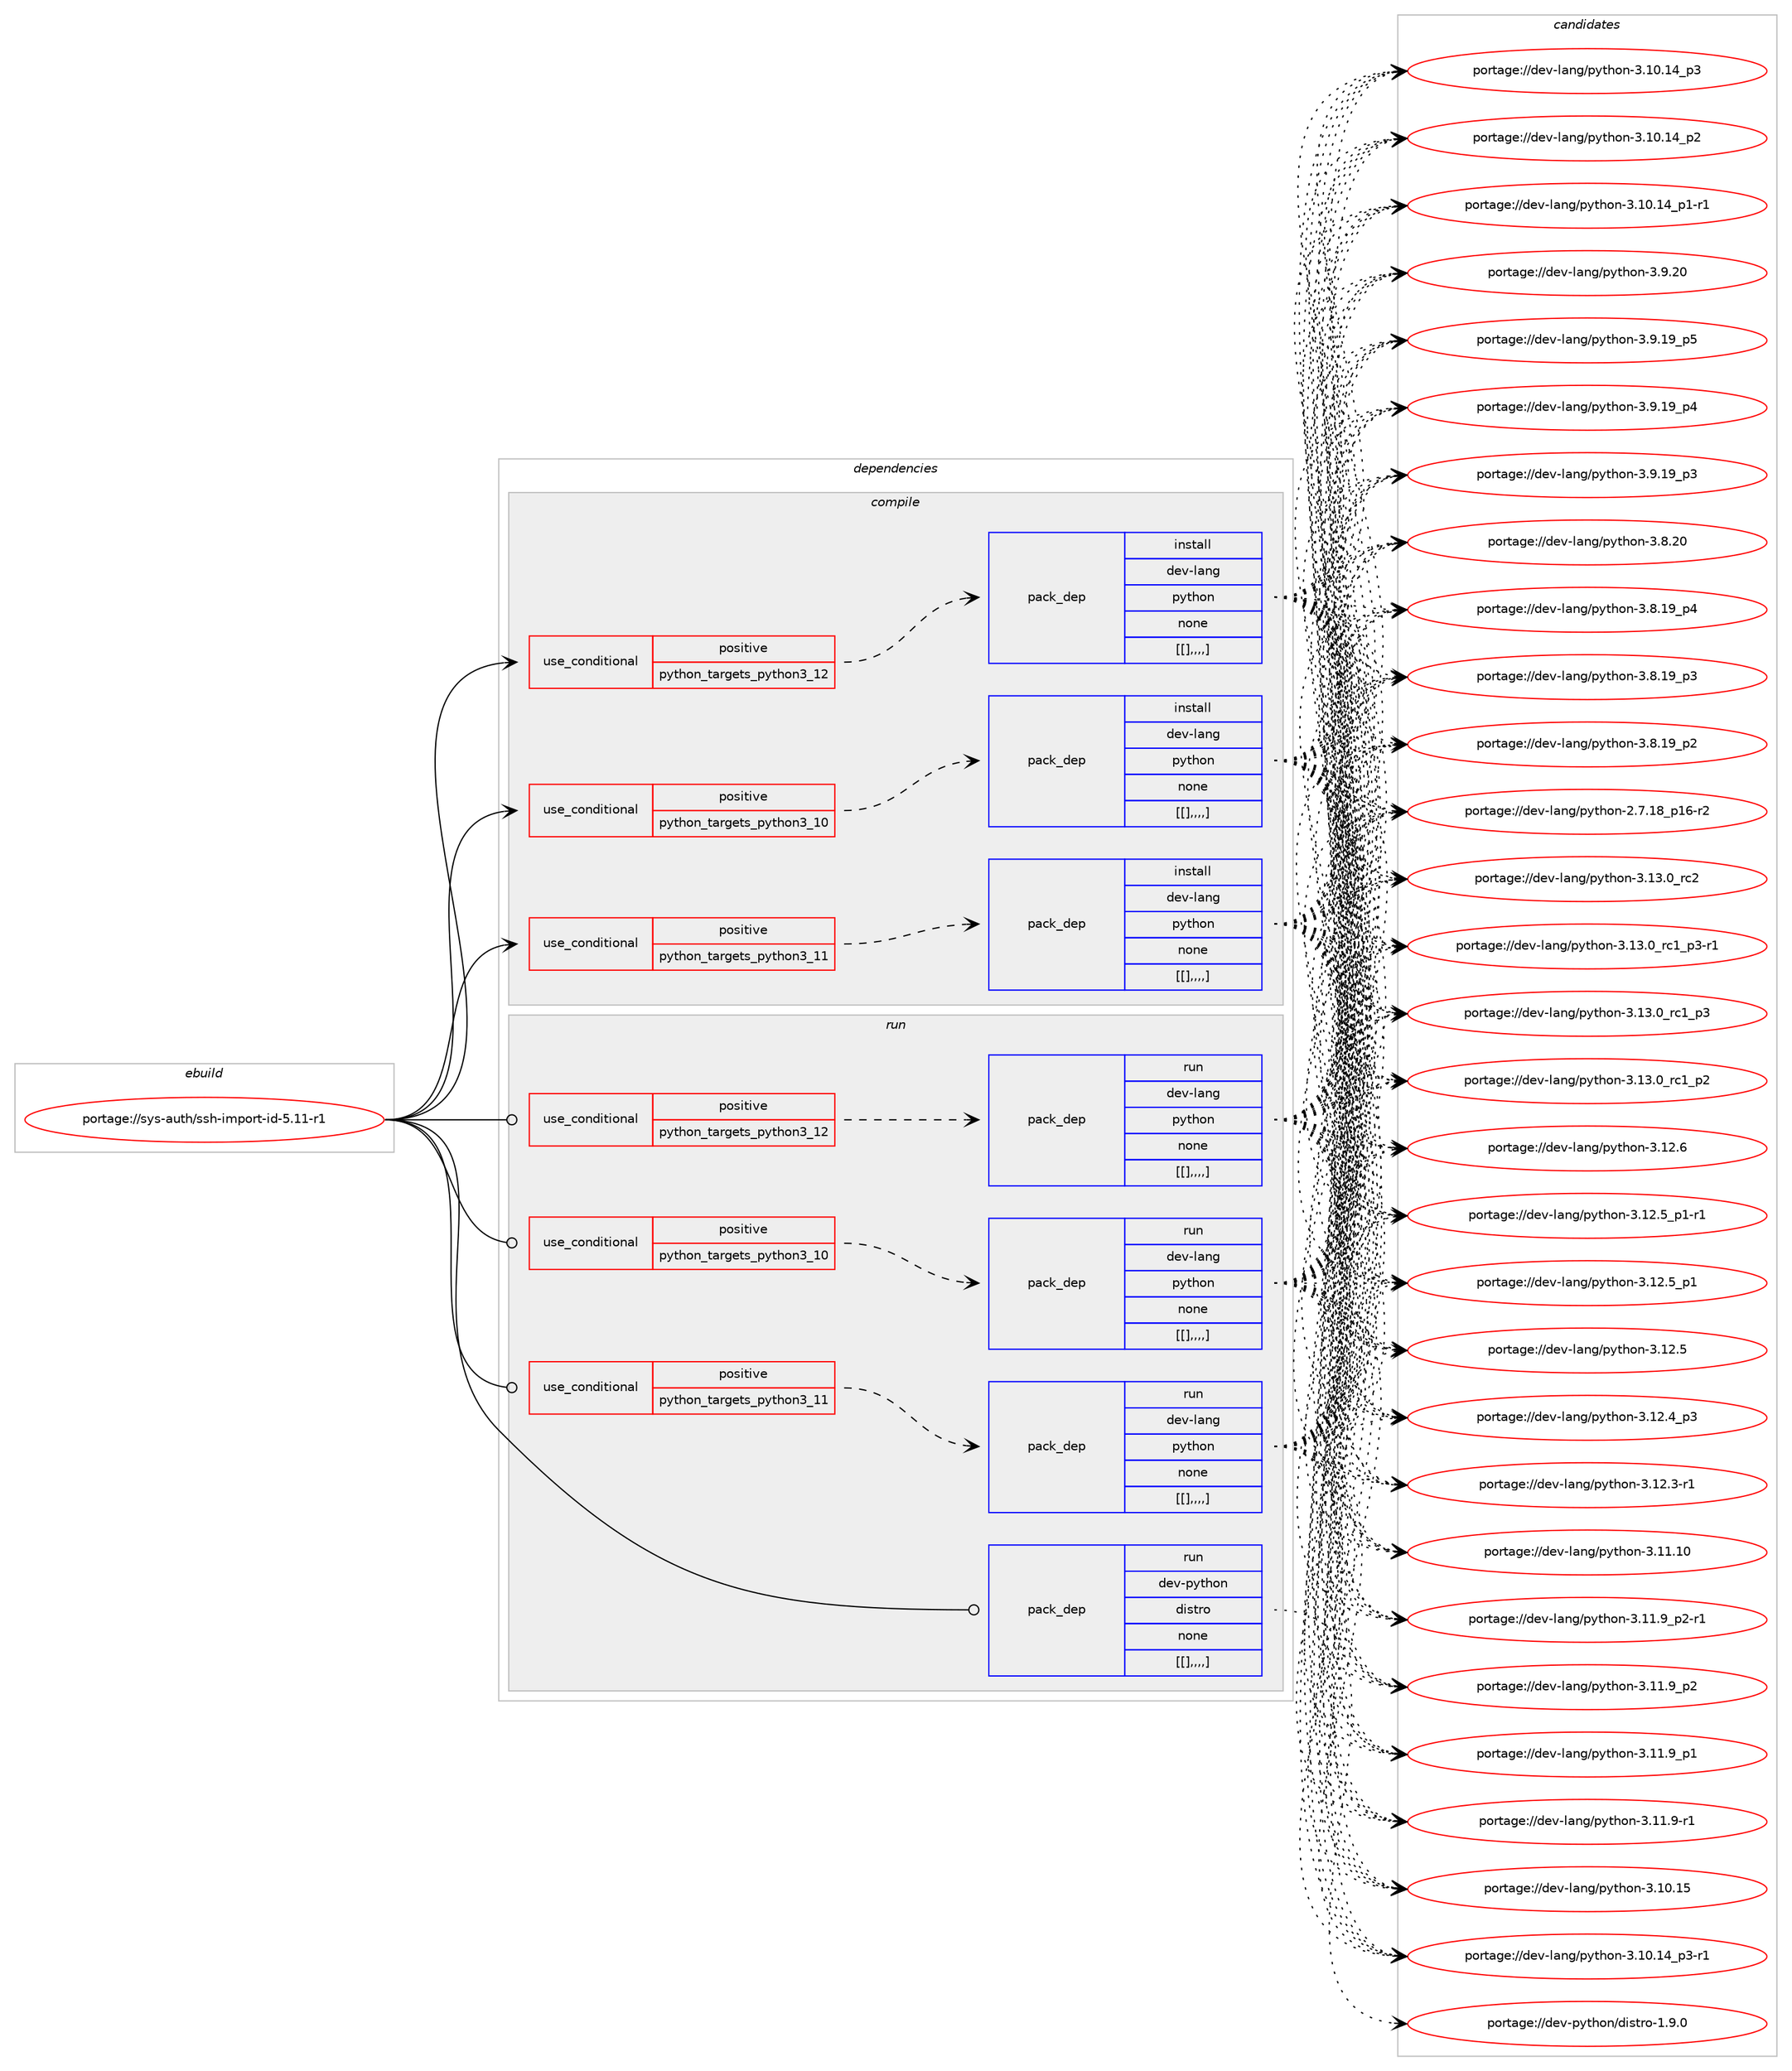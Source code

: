 digraph prolog {

# *************
# Graph options
# *************

newrank=true;
concentrate=true;
compound=true;
graph [rankdir=LR,fontname=Helvetica,fontsize=10,ranksep=1.5];#, ranksep=2.5, nodesep=0.2];
edge  [arrowhead=vee];
node  [fontname=Helvetica,fontsize=10];

# **********
# The ebuild
# **********

subgraph cluster_leftcol {
color=gray;
label=<<i>ebuild</i>>;
id [label="portage://sys-auth/ssh-import-id-5.11-r1", color=red, width=4, href="../sys-auth/ssh-import-id-5.11-r1.svg"];
}

# ****************
# The dependencies
# ****************

subgraph cluster_midcol {
color=gray;
label=<<i>dependencies</i>>;
subgraph cluster_compile {
fillcolor="#eeeeee";
style=filled;
label=<<i>compile</i>>;
subgraph cond117617 {
dependency444286 [label=<<TABLE BORDER="0" CELLBORDER="1" CELLSPACING="0" CELLPADDING="4"><TR><TD ROWSPAN="3" CELLPADDING="10">use_conditional</TD></TR><TR><TD>positive</TD></TR><TR><TD>python_targets_python3_10</TD></TR></TABLE>>, shape=none, color=red];
subgraph pack323601 {
dependency444287 [label=<<TABLE BORDER="0" CELLBORDER="1" CELLSPACING="0" CELLPADDING="4" WIDTH="220"><TR><TD ROWSPAN="6" CELLPADDING="30">pack_dep</TD></TR><TR><TD WIDTH="110">install</TD></TR><TR><TD>dev-lang</TD></TR><TR><TD>python</TD></TR><TR><TD>none</TD></TR><TR><TD>[[],,,,]</TD></TR></TABLE>>, shape=none, color=blue];
}
dependency444286:e -> dependency444287:w [weight=20,style="dashed",arrowhead="vee"];
}
id:e -> dependency444286:w [weight=20,style="solid",arrowhead="vee"];
subgraph cond117618 {
dependency444288 [label=<<TABLE BORDER="0" CELLBORDER="1" CELLSPACING="0" CELLPADDING="4"><TR><TD ROWSPAN="3" CELLPADDING="10">use_conditional</TD></TR><TR><TD>positive</TD></TR><TR><TD>python_targets_python3_11</TD></TR></TABLE>>, shape=none, color=red];
subgraph pack323602 {
dependency444289 [label=<<TABLE BORDER="0" CELLBORDER="1" CELLSPACING="0" CELLPADDING="4" WIDTH="220"><TR><TD ROWSPAN="6" CELLPADDING="30">pack_dep</TD></TR><TR><TD WIDTH="110">install</TD></TR><TR><TD>dev-lang</TD></TR><TR><TD>python</TD></TR><TR><TD>none</TD></TR><TR><TD>[[],,,,]</TD></TR></TABLE>>, shape=none, color=blue];
}
dependency444288:e -> dependency444289:w [weight=20,style="dashed",arrowhead="vee"];
}
id:e -> dependency444288:w [weight=20,style="solid",arrowhead="vee"];
subgraph cond117619 {
dependency444290 [label=<<TABLE BORDER="0" CELLBORDER="1" CELLSPACING="0" CELLPADDING="4"><TR><TD ROWSPAN="3" CELLPADDING="10">use_conditional</TD></TR><TR><TD>positive</TD></TR><TR><TD>python_targets_python3_12</TD></TR></TABLE>>, shape=none, color=red];
subgraph pack323603 {
dependency444291 [label=<<TABLE BORDER="0" CELLBORDER="1" CELLSPACING="0" CELLPADDING="4" WIDTH="220"><TR><TD ROWSPAN="6" CELLPADDING="30">pack_dep</TD></TR><TR><TD WIDTH="110">install</TD></TR><TR><TD>dev-lang</TD></TR><TR><TD>python</TD></TR><TR><TD>none</TD></TR><TR><TD>[[],,,,]</TD></TR></TABLE>>, shape=none, color=blue];
}
dependency444290:e -> dependency444291:w [weight=20,style="dashed",arrowhead="vee"];
}
id:e -> dependency444290:w [weight=20,style="solid",arrowhead="vee"];
}
subgraph cluster_compileandrun {
fillcolor="#eeeeee";
style=filled;
label=<<i>compile and run</i>>;
}
subgraph cluster_run {
fillcolor="#eeeeee";
style=filled;
label=<<i>run</i>>;
subgraph cond117620 {
dependency444292 [label=<<TABLE BORDER="0" CELLBORDER="1" CELLSPACING="0" CELLPADDING="4"><TR><TD ROWSPAN="3" CELLPADDING="10">use_conditional</TD></TR><TR><TD>positive</TD></TR><TR><TD>python_targets_python3_10</TD></TR></TABLE>>, shape=none, color=red];
subgraph pack323604 {
dependency444293 [label=<<TABLE BORDER="0" CELLBORDER="1" CELLSPACING="0" CELLPADDING="4" WIDTH="220"><TR><TD ROWSPAN="6" CELLPADDING="30">pack_dep</TD></TR><TR><TD WIDTH="110">run</TD></TR><TR><TD>dev-lang</TD></TR><TR><TD>python</TD></TR><TR><TD>none</TD></TR><TR><TD>[[],,,,]</TD></TR></TABLE>>, shape=none, color=blue];
}
dependency444292:e -> dependency444293:w [weight=20,style="dashed",arrowhead="vee"];
}
id:e -> dependency444292:w [weight=20,style="solid",arrowhead="odot"];
subgraph cond117621 {
dependency444294 [label=<<TABLE BORDER="0" CELLBORDER="1" CELLSPACING="0" CELLPADDING="4"><TR><TD ROWSPAN="3" CELLPADDING="10">use_conditional</TD></TR><TR><TD>positive</TD></TR><TR><TD>python_targets_python3_11</TD></TR></TABLE>>, shape=none, color=red];
subgraph pack323605 {
dependency444295 [label=<<TABLE BORDER="0" CELLBORDER="1" CELLSPACING="0" CELLPADDING="4" WIDTH="220"><TR><TD ROWSPAN="6" CELLPADDING="30">pack_dep</TD></TR><TR><TD WIDTH="110">run</TD></TR><TR><TD>dev-lang</TD></TR><TR><TD>python</TD></TR><TR><TD>none</TD></TR><TR><TD>[[],,,,]</TD></TR></TABLE>>, shape=none, color=blue];
}
dependency444294:e -> dependency444295:w [weight=20,style="dashed",arrowhead="vee"];
}
id:e -> dependency444294:w [weight=20,style="solid",arrowhead="odot"];
subgraph cond117622 {
dependency444296 [label=<<TABLE BORDER="0" CELLBORDER="1" CELLSPACING="0" CELLPADDING="4"><TR><TD ROWSPAN="3" CELLPADDING="10">use_conditional</TD></TR><TR><TD>positive</TD></TR><TR><TD>python_targets_python3_12</TD></TR></TABLE>>, shape=none, color=red];
subgraph pack323606 {
dependency444297 [label=<<TABLE BORDER="0" CELLBORDER="1" CELLSPACING="0" CELLPADDING="4" WIDTH="220"><TR><TD ROWSPAN="6" CELLPADDING="30">pack_dep</TD></TR><TR><TD WIDTH="110">run</TD></TR><TR><TD>dev-lang</TD></TR><TR><TD>python</TD></TR><TR><TD>none</TD></TR><TR><TD>[[],,,,]</TD></TR></TABLE>>, shape=none, color=blue];
}
dependency444296:e -> dependency444297:w [weight=20,style="dashed",arrowhead="vee"];
}
id:e -> dependency444296:w [weight=20,style="solid",arrowhead="odot"];
subgraph pack323607 {
dependency444298 [label=<<TABLE BORDER="0" CELLBORDER="1" CELLSPACING="0" CELLPADDING="4" WIDTH="220"><TR><TD ROWSPAN="6" CELLPADDING="30">pack_dep</TD></TR><TR><TD WIDTH="110">run</TD></TR><TR><TD>dev-python</TD></TR><TR><TD>distro</TD></TR><TR><TD>none</TD></TR><TR><TD>[[],,,,]</TD></TR></TABLE>>, shape=none, color=blue];
}
id:e -> dependency444298:w [weight=20,style="solid",arrowhead="odot"];
}
}

# **************
# The candidates
# **************

subgraph cluster_choices {
rank=same;
color=gray;
label=<<i>candidates</i>>;

subgraph choice323601 {
color=black;
nodesep=1;
choice10010111845108971101034711212111610411111045514649514648951149950 [label="portage://dev-lang/python-3.13.0_rc2", color=red, width=4,href="../dev-lang/python-3.13.0_rc2.svg"];
choice1001011184510897110103471121211161041111104551464951464895114994995112514511449 [label="portage://dev-lang/python-3.13.0_rc1_p3-r1", color=red, width=4,href="../dev-lang/python-3.13.0_rc1_p3-r1.svg"];
choice100101118451089711010347112121116104111110455146495146489511499499511251 [label="portage://dev-lang/python-3.13.0_rc1_p3", color=red, width=4,href="../dev-lang/python-3.13.0_rc1_p3.svg"];
choice100101118451089711010347112121116104111110455146495146489511499499511250 [label="portage://dev-lang/python-3.13.0_rc1_p2", color=red, width=4,href="../dev-lang/python-3.13.0_rc1_p2.svg"];
choice10010111845108971101034711212111610411111045514649504654 [label="portage://dev-lang/python-3.12.6", color=red, width=4,href="../dev-lang/python-3.12.6.svg"];
choice1001011184510897110103471121211161041111104551464950465395112494511449 [label="portage://dev-lang/python-3.12.5_p1-r1", color=red, width=4,href="../dev-lang/python-3.12.5_p1-r1.svg"];
choice100101118451089711010347112121116104111110455146495046539511249 [label="portage://dev-lang/python-3.12.5_p1", color=red, width=4,href="../dev-lang/python-3.12.5_p1.svg"];
choice10010111845108971101034711212111610411111045514649504653 [label="portage://dev-lang/python-3.12.5", color=red, width=4,href="../dev-lang/python-3.12.5.svg"];
choice100101118451089711010347112121116104111110455146495046529511251 [label="portage://dev-lang/python-3.12.4_p3", color=red, width=4,href="../dev-lang/python-3.12.4_p3.svg"];
choice100101118451089711010347112121116104111110455146495046514511449 [label="portage://dev-lang/python-3.12.3-r1", color=red, width=4,href="../dev-lang/python-3.12.3-r1.svg"];
choice1001011184510897110103471121211161041111104551464949464948 [label="portage://dev-lang/python-3.11.10", color=red, width=4,href="../dev-lang/python-3.11.10.svg"];
choice1001011184510897110103471121211161041111104551464949465795112504511449 [label="portage://dev-lang/python-3.11.9_p2-r1", color=red, width=4,href="../dev-lang/python-3.11.9_p2-r1.svg"];
choice100101118451089711010347112121116104111110455146494946579511250 [label="portage://dev-lang/python-3.11.9_p2", color=red, width=4,href="../dev-lang/python-3.11.9_p2.svg"];
choice100101118451089711010347112121116104111110455146494946579511249 [label="portage://dev-lang/python-3.11.9_p1", color=red, width=4,href="../dev-lang/python-3.11.9_p1.svg"];
choice100101118451089711010347112121116104111110455146494946574511449 [label="portage://dev-lang/python-3.11.9-r1", color=red, width=4,href="../dev-lang/python-3.11.9-r1.svg"];
choice1001011184510897110103471121211161041111104551464948464953 [label="portage://dev-lang/python-3.10.15", color=red, width=4,href="../dev-lang/python-3.10.15.svg"];
choice100101118451089711010347112121116104111110455146494846495295112514511449 [label="portage://dev-lang/python-3.10.14_p3-r1", color=red, width=4,href="../dev-lang/python-3.10.14_p3-r1.svg"];
choice10010111845108971101034711212111610411111045514649484649529511251 [label="portage://dev-lang/python-3.10.14_p3", color=red, width=4,href="../dev-lang/python-3.10.14_p3.svg"];
choice10010111845108971101034711212111610411111045514649484649529511250 [label="portage://dev-lang/python-3.10.14_p2", color=red, width=4,href="../dev-lang/python-3.10.14_p2.svg"];
choice100101118451089711010347112121116104111110455146494846495295112494511449 [label="portage://dev-lang/python-3.10.14_p1-r1", color=red, width=4,href="../dev-lang/python-3.10.14_p1-r1.svg"];
choice10010111845108971101034711212111610411111045514657465048 [label="portage://dev-lang/python-3.9.20", color=red, width=4,href="../dev-lang/python-3.9.20.svg"];
choice100101118451089711010347112121116104111110455146574649579511253 [label="portage://dev-lang/python-3.9.19_p5", color=red, width=4,href="../dev-lang/python-3.9.19_p5.svg"];
choice100101118451089711010347112121116104111110455146574649579511252 [label="portage://dev-lang/python-3.9.19_p4", color=red, width=4,href="../dev-lang/python-3.9.19_p4.svg"];
choice100101118451089711010347112121116104111110455146574649579511251 [label="portage://dev-lang/python-3.9.19_p3", color=red, width=4,href="../dev-lang/python-3.9.19_p3.svg"];
choice10010111845108971101034711212111610411111045514656465048 [label="portage://dev-lang/python-3.8.20", color=red, width=4,href="../dev-lang/python-3.8.20.svg"];
choice100101118451089711010347112121116104111110455146564649579511252 [label="portage://dev-lang/python-3.8.19_p4", color=red, width=4,href="../dev-lang/python-3.8.19_p4.svg"];
choice100101118451089711010347112121116104111110455146564649579511251 [label="portage://dev-lang/python-3.8.19_p3", color=red, width=4,href="../dev-lang/python-3.8.19_p3.svg"];
choice100101118451089711010347112121116104111110455146564649579511250 [label="portage://dev-lang/python-3.8.19_p2", color=red, width=4,href="../dev-lang/python-3.8.19_p2.svg"];
choice100101118451089711010347112121116104111110455046554649569511249544511450 [label="portage://dev-lang/python-2.7.18_p16-r2", color=red, width=4,href="../dev-lang/python-2.7.18_p16-r2.svg"];
dependency444287:e -> choice10010111845108971101034711212111610411111045514649514648951149950:w [style=dotted,weight="100"];
dependency444287:e -> choice1001011184510897110103471121211161041111104551464951464895114994995112514511449:w [style=dotted,weight="100"];
dependency444287:e -> choice100101118451089711010347112121116104111110455146495146489511499499511251:w [style=dotted,weight="100"];
dependency444287:e -> choice100101118451089711010347112121116104111110455146495146489511499499511250:w [style=dotted,weight="100"];
dependency444287:e -> choice10010111845108971101034711212111610411111045514649504654:w [style=dotted,weight="100"];
dependency444287:e -> choice1001011184510897110103471121211161041111104551464950465395112494511449:w [style=dotted,weight="100"];
dependency444287:e -> choice100101118451089711010347112121116104111110455146495046539511249:w [style=dotted,weight="100"];
dependency444287:e -> choice10010111845108971101034711212111610411111045514649504653:w [style=dotted,weight="100"];
dependency444287:e -> choice100101118451089711010347112121116104111110455146495046529511251:w [style=dotted,weight="100"];
dependency444287:e -> choice100101118451089711010347112121116104111110455146495046514511449:w [style=dotted,weight="100"];
dependency444287:e -> choice1001011184510897110103471121211161041111104551464949464948:w [style=dotted,weight="100"];
dependency444287:e -> choice1001011184510897110103471121211161041111104551464949465795112504511449:w [style=dotted,weight="100"];
dependency444287:e -> choice100101118451089711010347112121116104111110455146494946579511250:w [style=dotted,weight="100"];
dependency444287:e -> choice100101118451089711010347112121116104111110455146494946579511249:w [style=dotted,weight="100"];
dependency444287:e -> choice100101118451089711010347112121116104111110455146494946574511449:w [style=dotted,weight="100"];
dependency444287:e -> choice1001011184510897110103471121211161041111104551464948464953:w [style=dotted,weight="100"];
dependency444287:e -> choice100101118451089711010347112121116104111110455146494846495295112514511449:w [style=dotted,weight="100"];
dependency444287:e -> choice10010111845108971101034711212111610411111045514649484649529511251:w [style=dotted,weight="100"];
dependency444287:e -> choice10010111845108971101034711212111610411111045514649484649529511250:w [style=dotted,weight="100"];
dependency444287:e -> choice100101118451089711010347112121116104111110455146494846495295112494511449:w [style=dotted,weight="100"];
dependency444287:e -> choice10010111845108971101034711212111610411111045514657465048:w [style=dotted,weight="100"];
dependency444287:e -> choice100101118451089711010347112121116104111110455146574649579511253:w [style=dotted,weight="100"];
dependency444287:e -> choice100101118451089711010347112121116104111110455146574649579511252:w [style=dotted,weight="100"];
dependency444287:e -> choice100101118451089711010347112121116104111110455146574649579511251:w [style=dotted,weight="100"];
dependency444287:e -> choice10010111845108971101034711212111610411111045514656465048:w [style=dotted,weight="100"];
dependency444287:e -> choice100101118451089711010347112121116104111110455146564649579511252:w [style=dotted,weight="100"];
dependency444287:e -> choice100101118451089711010347112121116104111110455146564649579511251:w [style=dotted,weight="100"];
dependency444287:e -> choice100101118451089711010347112121116104111110455146564649579511250:w [style=dotted,weight="100"];
dependency444287:e -> choice100101118451089711010347112121116104111110455046554649569511249544511450:w [style=dotted,weight="100"];
}
subgraph choice323602 {
color=black;
nodesep=1;
choice10010111845108971101034711212111610411111045514649514648951149950 [label="portage://dev-lang/python-3.13.0_rc2", color=red, width=4,href="../dev-lang/python-3.13.0_rc2.svg"];
choice1001011184510897110103471121211161041111104551464951464895114994995112514511449 [label="portage://dev-lang/python-3.13.0_rc1_p3-r1", color=red, width=4,href="../dev-lang/python-3.13.0_rc1_p3-r1.svg"];
choice100101118451089711010347112121116104111110455146495146489511499499511251 [label="portage://dev-lang/python-3.13.0_rc1_p3", color=red, width=4,href="../dev-lang/python-3.13.0_rc1_p3.svg"];
choice100101118451089711010347112121116104111110455146495146489511499499511250 [label="portage://dev-lang/python-3.13.0_rc1_p2", color=red, width=4,href="../dev-lang/python-3.13.0_rc1_p2.svg"];
choice10010111845108971101034711212111610411111045514649504654 [label="portage://dev-lang/python-3.12.6", color=red, width=4,href="../dev-lang/python-3.12.6.svg"];
choice1001011184510897110103471121211161041111104551464950465395112494511449 [label="portage://dev-lang/python-3.12.5_p1-r1", color=red, width=4,href="../dev-lang/python-3.12.5_p1-r1.svg"];
choice100101118451089711010347112121116104111110455146495046539511249 [label="portage://dev-lang/python-3.12.5_p1", color=red, width=4,href="../dev-lang/python-3.12.5_p1.svg"];
choice10010111845108971101034711212111610411111045514649504653 [label="portage://dev-lang/python-3.12.5", color=red, width=4,href="../dev-lang/python-3.12.5.svg"];
choice100101118451089711010347112121116104111110455146495046529511251 [label="portage://dev-lang/python-3.12.4_p3", color=red, width=4,href="../dev-lang/python-3.12.4_p3.svg"];
choice100101118451089711010347112121116104111110455146495046514511449 [label="portage://dev-lang/python-3.12.3-r1", color=red, width=4,href="../dev-lang/python-3.12.3-r1.svg"];
choice1001011184510897110103471121211161041111104551464949464948 [label="portage://dev-lang/python-3.11.10", color=red, width=4,href="../dev-lang/python-3.11.10.svg"];
choice1001011184510897110103471121211161041111104551464949465795112504511449 [label="portage://dev-lang/python-3.11.9_p2-r1", color=red, width=4,href="../dev-lang/python-3.11.9_p2-r1.svg"];
choice100101118451089711010347112121116104111110455146494946579511250 [label="portage://dev-lang/python-3.11.9_p2", color=red, width=4,href="../dev-lang/python-3.11.9_p2.svg"];
choice100101118451089711010347112121116104111110455146494946579511249 [label="portage://dev-lang/python-3.11.9_p1", color=red, width=4,href="../dev-lang/python-3.11.9_p1.svg"];
choice100101118451089711010347112121116104111110455146494946574511449 [label="portage://dev-lang/python-3.11.9-r1", color=red, width=4,href="../dev-lang/python-3.11.9-r1.svg"];
choice1001011184510897110103471121211161041111104551464948464953 [label="portage://dev-lang/python-3.10.15", color=red, width=4,href="../dev-lang/python-3.10.15.svg"];
choice100101118451089711010347112121116104111110455146494846495295112514511449 [label="portage://dev-lang/python-3.10.14_p3-r1", color=red, width=4,href="../dev-lang/python-3.10.14_p3-r1.svg"];
choice10010111845108971101034711212111610411111045514649484649529511251 [label="portage://dev-lang/python-3.10.14_p3", color=red, width=4,href="../dev-lang/python-3.10.14_p3.svg"];
choice10010111845108971101034711212111610411111045514649484649529511250 [label="portage://dev-lang/python-3.10.14_p2", color=red, width=4,href="../dev-lang/python-3.10.14_p2.svg"];
choice100101118451089711010347112121116104111110455146494846495295112494511449 [label="portage://dev-lang/python-3.10.14_p1-r1", color=red, width=4,href="../dev-lang/python-3.10.14_p1-r1.svg"];
choice10010111845108971101034711212111610411111045514657465048 [label="portage://dev-lang/python-3.9.20", color=red, width=4,href="../dev-lang/python-3.9.20.svg"];
choice100101118451089711010347112121116104111110455146574649579511253 [label="portage://dev-lang/python-3.9.19_p5", color=red, width=4,href="../dev-lang/python-3.9.19_p5.svg"];
choice100101118451089711010347112121116104111110455146574649579511252 [label="portage://dev-lang/python-3.9.19_p4", color=red, width=4,href="../dev-lang/python-3.9.19_p4.svg"];
choice100101118451089711010347112121116104111110455146574649579511251 [label="portage://dev-lang/python-3.9.19_p3", color=red, width=4,href="../dev-lang/python-3.9.19_p3.svg"];
choice10010111845108971101034711212111610411111045514656465048 [label="portage://dev-lang/python-3.8.20", color=red, width=4,href="../dev-lang/python-3.8.20.svg"];
choice100101118451089711010347112121116104111110455146564649579511252 [label="portage://dev-lang/python-3.8.19_p4", color=red, width=4,href="../dev-lang/python-3.8.19_p4.svg"];
choice100101118451089711010347112121116104111110455146564649579511251 [label="portage://dev-lang/python-3.8.19_p3", color=red, width=4,href="../dev-lang/python-3.8.19_p3.svg"];
choice100101118451089711010347112121116104111110455146564649579511250 [label="portage://dev-lang/python-3.8.19_p2", color=red, width=4,href="../dev-lang/python-3.8.19_p2.svg"];
choice100101118451089711010347112121116104111110455046554649569511249544511450 [label="portage://dev-lang/python-2.7.18_p16-r2", color=red, width=4,href="../dev-lang/python-2.7.18_p16-r2.svg"];
dependency444289:e -> choice10010111845108971101034711212111610411111045514649514648951149950:w [style=dotted,weight="100"];
dependency444289:e -> choice1001011184510897110103471121211161041111104551464951464895114994995112514511449:w [style=dotted,weight="100"];
dependency444289:e -> choice100101118451089711010347112121116104111110455146495146489511499499511251:w [style=dotted,weight="100"];
dependency444289:e -> choice100101118451089711010347112121116104111110455146495146489511499499511250:w [style=dotted,weight="100"];
dependency444289:e -> choice10010111845108971101034711212111610411111045514649504654:w [style=dotted,weight="100"];
dependency444289:e -> choice1001011184510897110103471121211161041111104551464950465395112494511449:w [style=dotted,weight="100"];
dependency444289:e -> choice100101118451089711010347112121116104111110455146495046539511249:w [style=dotted,weight="100"];
dependency444289:e -> choice10010111845108971101034711212111610411111045514649504653:w [style=dotted,weight="100"];
dependency444289:e -> choice100101118451089711010347112121116104111110455146495046529511251:w [style=dotted,weight="100"];
dependency444289:e -> choice100101118451089711010347112121116104111110455146495046514511449:w [style=dotted,weight="100"];
dependency444289:e -> choice1001011184510897110103471121211161041111104551464949464948:w [style=dotted,weight="100"];
dependency444289:e -> choice1001011184510897110103471121211161041111104551464949465795112504511449:w [style=dotted,weight="100"];
dependency444289:e -> choice100101118451089711010347112121116104111110455146494946579511250:w [style=dotted,weight="100"];
dependency444289:e -> choice100101118451089711010347112121116104111110455146494946579511249:w [style=dotted,weight="100"];
dependency444289:e -> choice100101118451089711010347112121116104111110455146494946574511449:w [style=dotted,weight="100"];
dependency444289:e -> choice1001011184510897110103471121211161041111104551464948464953:w [style=dotted,weight="100"];
dependency444289:e -> choice100101118451089711010347112121116104111110455146494846495295112514511449:w [style=dotted,weight="100"];
dependency444289:e -> choice10010111845108971101034711212111610411111045514649484649529511251:w [style=dotted,weight="100"];
dependency444289:e -> choice10010111845108971101034711212111610411111045514649484649529511250:w [style=dotted,weight="100"];
dependency444289:e -> choice100101118451089711010347112121116104111110455146494846495295112494511449:w [style=dotted,weight="100"];
dependency444289:e -> choice10010111845108971101034711212111610411111045514657465048:w [style=dotted,weight="100"];
dependency444289:e -> choice100101118451089711010347112121116104111110455146574649579511253:w [style=dotted,weight="100"];
dependency444289:e -> choice100101118451089711010347112121116104111110455146574649579511252:w [style=dotted,weight="100"];
dependency444289:e -> choice100101118451089711010347112121116104111110455146574649579511251:w [style=dotted,weight="100"];
dependency444289:e -> choice10010111845108971101034711212111610411111045514656465048:w [style=dotted,weight="100"];
dependency444289:e -> choice100101118451089711010347112121116104111110455146564649579511252:w [style=dotted,weight="100"];
dependency444289:e -> choice100101118451089711010347112121116104111110455146564649579511251:w [style=dotted,weight="100"];
dependency444289:e -> choice100101118451089711010347112121116104111110455146564649579511250:w [style=dotted,weight="100"];
dependency444289:e -> choice100101118451089711010347112121116104111110455046554649569511249544511450:w [style=dotted,weight="100"];
}
subgraph choice323603 {
color=black;
nodesep=1;
choice10010111845108971101034711212111610411111045514649514648951149950 [label="portage://dev-lang/python-3.13.0_rc2", color=red, width=4,href="../dev-lang/python-3.13.0_rc2.svg"];
choice1001011184510897110103471121211161041111104551464951464895114994995112514511449 [label="portage://dev-lang/python-3.13.0_rc1_p3-r1", color=red, width=4,href="../dev-lang/python-3.13.0_rc1_p3-r1.svg"];
choice100101118451089711010347112121116104111110455146495146489511499499511251 [label="portage://dev-lang/python-3.13.0_rc1_p3", color=red, width=4,href="../dev-lang/python-3.13.0_rc1_p3.svg"];
choice100101118451089711010347112121116104111110455146495146489511499499511250 [label="portage://dev-lang/python-3.13.0_rc1_p2", color=red, width=4,href="../dev-lang/python-3.13.0_rc1_p2.svg"];
choice10010111845108971101034711212111610411111045514649504654 [label="portage://dev-lang/python-3.12.6", color=red, width=4,href="../dev-lang/python-3.12.6.svg"];
choice1001011184510897110103471121211161041111104551464950465395112494511449 [label="portage://dev-lang/python-3.12.5_p1-r1", color=red, width=4,href="../dev-lang/python-3.12.5_p1-r1.svg"];
choice100101118451089711010347112121116104111110455146495046539511249 [label="portage://dev-lang/python-3.12.5_p1", color=red, width=4,href="../dev-lang/python-3.12.5_p1.svg"];
choice10010111845108971101034711212111610411111045514649504653 [label="portage://dev-lang/python-3.12.5", color=red, width=4,href="../dev-lang/python-3.12.5.svg"];
choice100101118451089711010347112121116104111110455146495046529511251 [label="portage://dev-lang/python-3.12.4_p3", color=red, width=4,href="../dev-lang/python-3.12.4_p3.svg"];
choice100101118451089711010347112121116104111110455146495046514511449 [label="portage://dev-lang/python-3.12.3-r1", color=red, width=4,href="../dev-lang/python-3.12.3-r1.svg"];
choice1001011184510897110103471121211161041111104551464949464948 [label="portage://dev-lang/python-3.11.10", color=red, width=4,href="../dev-lang/python-3.11.10.svg"];
choice1001011184510897110103471121211161041111104551464949465795112504511449 [label="portage://dev-lang/python-3.11.9_p2-r1", color=red, width=4,href="../dev-lang/python-3.11.9_p2-r1.svg"];
choice100101118451089711010347112121116104111110455146494946579511250 [label="portage://dev-lang/python-3.11.9_p2", color=red, width=4,href="../dev-lang/python-3.11.9_p2.svg"];
choice100101118451089711010347112121116104111110455146494946579511249 [label="portage://dev-lang/python-3.11.9_p1", color=red, width=4,href="../dev-lang/python-3.11.9_p1.svg"];
choice100101118451089711010347112121116104111110455146494946574511449 [label="portage://dev-lang/python-3.11.9-r1", color=red, width=4,href="../dev-lang/python-3.11.9-r1.svg"];
choice1001011184510897110103471121211161041111104551464948464953 [label="portage://dev-lang/python-3.10.15", color=red, width=4,href="../dev-lang/python-3.10.15.svg"];
choice100101118451089711010347112121116104111110455146494846495295112514511449 [label="portage://dev-lang/python-3.10.14_p3-r1", color=red, width=4,href="../dev-lang/python-3.10.14_p3-r1.svg"];
choice10010111845108971101034711212111610411111045514649484649529511251 [label="portage://dev-lang/python-3.10.14_p3", color=red, width=4,href="../dev-lang/python-3.10.14_p3.svg"];
choice10010111845108971101034711212111610411111045514649484649529511250 [label="portage://dev-lang/python-3.10.14_p2", color=red, width=4,href="../dev-lang/python-3.10.14_p2.svg"];
choice100101118451089711010347112121116104111110455146494846495295112494511449 [label="portage://dev-lang/python-3.10.14_p1-r1", color=red, width=4,href="../dev-lang/python-3.10.14_p1-r1.svg"];
choice10010111845108971101034711212111610411111045514657465048 [label="portage://dev-lang/python-3.9.20", color=red, width=4,href="../dev-lang/python-3.9.20.svg"];
choice100101118451089711010347112121116104111110455146574649579511253 [label="portage://dev-lang/python-3.9.19_p5", color=red, width=4,href="../dev-lang/python-3.9.19_p5.svg"];
choice100101118451089711010347112121116104111110455146574649579511252 [label="portage://dev-lang/python-3.9.19_p4", color=red, width=4,href="../dev-lang/python-3.9.19_p4.svg"];
choice100101118451089711010347112121116104111110455146574649579511251 [label="portage://dev-lang/python-3.9.19_p3", color=red, width=4,href="../dev-lang/python-3.9.19_p3.svg"];
choice10010111845108971101034711212111610411111045514656465048 [label="portage://dev-lang/python-3.8.20", color=red, width=4,href="../dev-lang/python-3.8.20.svg"];
choice100101118451089711010347112121116104111110455146564649579511252 [label="portage://dev-lang/python-3.8.19_p4", color=red, width=4,href="../dev-lang/python-3.8.19_p4.svg"];
choice100101118451089711010347112121116104111110455146564649579511251 [label="portage://dev-lang/python-3.8.19_p3", color=red, width=4,href="../dev-lang/python-3.8.19_p3.svg"];
choice100101118451089711010347112121116104111110455146564649579511250 [label="portage://dev-lang/python-3.8.19_p2", color=red, width=4,href="../dev-lang/python-3.8.19_p2.svg"];
choice100101118451089711010347112121116104111110455046554649569511249544511450 [label="portage://dev-lang/python-2.7.18_p16-r2", color=red, width=4,href="../dev-lang/python-2.7.18_p16-r2.svg"];
dependency444291:e -> choice10010111845108971101034711212111610411111045514649514648951149950:w [style=dotted,weight="100"];
dependency444291:e -> choice1001011184510897110103471121211161041111104551464951464895114994995112514511449:w [style=dotted,weight="100"];
dependency444291:e -> choice100101118451089711010347112121116104111110455146495146489511499499511251:w [style=dotted,weight="100"];
dependency444291:e -> choice100101118451089711010347112121116104111110455146495146489511499499511250:w [style=dotted,weight="100"];
dependency444291:e -> choice10010111845108971101034711212111610411111045514649504654:w [style=dotted,weight="100"];
dependency444291:e -> choice1001011184510897110103471121211161041111104551464950465395112494511449:w [style=dotted,weight="100"];
dependency444291:e -> choice100101118451089711010347112121116104111110455146495046539511249:w [style=dotted,weight="100"];
dependency444291:e -> choice10010111845108971101034711212111610411111045514649504653:w [style=dotted,weight="100"];
dependency444291:e -> choice100101118451089711010347112121116104111110455146495046529511251:w [style=dotted,weight="100"];
dependency444291:e -> choice100101118451089711010347112121116104111110455146495046514511449:w [style=dotted,weight="100"];
dependency444291:e -> choice1001011184510897110103471121211161041111104551464949464948:w [style=dotted,weight="100"];
dependency444291:e -> choice1001011184510897110103471121211161041111104551464949465795112504511449:w [style=dotted,weight="100"];
dependency444291:e -> choice100101118451089711010347112121116104111110455146494946579511250:w [style=dotted,weight="100"];
dependency444291:e -> choice100101118451089711010347112121116104111110455146494946579511249:w [style=dotted,weight="100"];
dependency444291:e -> choice100101118451089711010347112121116104111110455146494946574511449:w [style=dotted,weight="100"];
dependency444291:e -> choice1001011184510897110103471121211161041111104551464948464953:w [style=dotted,weight="100"];
dependency444291:e -> choice100101118451089711010347112121116104111110455146494846495295112514511449:w [style=dotted,weight="100"];
dependency444291:e -> choice10010111845108971101034711212111610411111045514649484649529511251:w [style=dotted,weight="100"];
dependency444291:e -> choice10010111845108971101034711212111610411111045514649484649529511250:w [style=dotted,weight="100"];
dependency444291:e -> choice100101118451089711010347112121116104111110455146494846495295112494511449:w [style=dotted,weight="100"];
dependency444291:e -> choice10010111845108971101034711212111610411111045514657465048:w [style=dotted,weight="100"];
dependency444291:e -> choice100101118451089711010347112121116104111110455146574649579511253:w [style=dotted,weight="100"];
dependency444291:e -> choice100101118451089711010347112121116104111110455146574649579511252:w [style=dotted,weight="100"];
dependency444291:e -> choice100101118451089711010347112121116104111110455146574649579511251:w [style=dotted,weight="100"];
dependency444291:e -> choice10010111845108971101034711212111610411111045514656465048:w [style=dotted,weight="100"];
dependency444291:e -> choice100101118451089711010347112121116104111110455146564649579511252:w [style=dotted,weight="100"];
dependency444291:e -> choice100101118451089711010347112121116104111110455146564649579511251:w [style=dotted,weight="100"];
dependency444291:e -> choice100101118451089711010347112121116104111110455146564649579511250:w [style=dotted,weight="100"];
dependency444291:e -> choice100101118451089711010347112121116104111110455046554649569511249544511450:w [style=dotted,weight="100"];
}
subgraph choice323604 {
color=black;
nodesep=1;
choice10010111845108971101034711212111610411111045514649514648951149950 [label="portage://dev-lang/python-3.13.0_rc2", color=red, width=4,href="../dev-lang/python-3.13.0_rc2.svg"];
choice1001011184510897110103471121211161041111104551464951464895114994995112514511449 [label="portage://dev-lang/python-3.13.0_rc1_p3-r1", color=red, width=4,href="../dev-lang/python-3.13.0_rc1_p3-r1.svg"];
choice100101118451089711010347112121116104111110455146495146489511499499511251 [label="portage://dev-lang/python-3.13.0_rc1_p3", color=red, width=4,href="../dev-lang/python-3.13.0_rc1_p3.svg"];
choice100101118451089711010347112121116104111110455146495146489511499499511250 [label="portage://dev-lang/python-3.13.0_rc1_p2", color=red, width=4,href="../dev-lang/python-3.13.0_rc1_p2.svg"];
choice10010111845108971101034711212111610411111045514649504654 [label="portage://dev-lang/python-3.12.6", color=red, width=4,href="../dev-lang/python-3.12.6.svg"];
choice1001011184510897110103471121211161041111104551464950465395112494511449 [label="portage://dev-lang/python-3.12.5_p1-r1", color=red, width=4,href="../dev-lang/python-3.12.5_p1-r1.svg"];
choice100101118451089711010347112121116104111110455146495046539511249 [label="portage://dev-lang/python-3.12.5_p1", color=red, width=4,href="../dev-lang/python-3.12.5_p1.svg"];
choice10010111845108971101034711212111610411111045514649504653 [label="portage://dev-lang/python-3.12.5", color=red, width=4,href="../dev-lang/python-3.12.5.svg"];
choice100101118451089711010347112121116104111110455146495046529511251 [label="portage://dev-lang/python-3.12.4_p3", color=red, width=4,href="../dev-lang/python-3.12.4_p3.svg"];
choice100101118451089711010347112121116104111110455146495046514511449 [label="portage://dev-lang/python-3.12.3-r1", color=red, width=4,href="../dev-lang/python-3.12.3-r1.svg"];
choice1001011184510897110103471121211161041111104551464949464948 [label="portage://dev-lang/python-3.11.10", color=red, width=4,href="../dev-lang/python-3.11.10.svg"];
choice1001011184510897110103471121211161041111104551464949465795112504511449 [label="portage://dev-lang/python-3.11.9_p2-r1", color=red, width=4,href="../dev-lang/python-3.11.9_p2-r1.svg"];
choice100101118451089711010347112121116104111110455146494946579511250 [label="portage://dev-lang/python-3.11.9_p2", color=red, width=4,href="../dev-lang/python-3.11.9_p2.svg"];
choice100101118451089711010347112121116104111110455146494946579511249 [label="portage://dev-lang/python-3.11.9_p1", color=red, width=4,href="../dev-lang/python-3.11.9_p1.svg"];
choice100101118451089711010347112121116104111110455146494946574511449 [label="portage://dev-lang/python-3.11.9-r1", color=red, width=4,href="../dev-lang/python-3.11.9-r1.svg"];
choice1001011184510897110103471121211161041111104551464948464953 [label="portage://dev-lang/python-3.10.15", color=red, width=4,href="../dev-lang/python-3.10.15.svg"];
choice100101118451089711010347112121116104111110455146494846495295112514511449 [label="portage://dev-lang/python-3.10.14_p3-r1", color=red, width=4,href="../dev-lang/python-3.10.14_p3-r1.svg"];
choice10010111845108971101034711212111610411111045514649484649529511251 [label="portage://dev-lang/python-3.10.14_p3", color=red, width=4,href="../dev-lang/python-3.10.14_p3.svg"];
choice10010111845108971101034711212111610411111045514649484649529511250 [label="portage://dev-lang/python-3.10.14_p2", color=red, width=4,href="../dev-lang/python-3.10.14_p2.svg"];
choice100101118451089711010347112121116104111110455146494846495295112494511449 [label="portage://dev-lang/python-3.10.14_p1-r1", color=red, width=4,href="../dev-lang/python-3.10.14_p1-r1.svg"];
choice10010111845108971101034711212111610411111045514657465048 [label="portage://dev-lang/python-3.9.20", color=red, width=4,href="../dev-lang/python-3.9.20.svg"];
choice100101118451089711010347112121116104111110455146574649579511253 [label="portage://dev-lang/python-3.9.19_p5", color=red, width=4,href="../dev-lang/python-3.9.19_p5.svg"];
choice100101118451089711010347112121116104111110455146574649579511252 [label="portage://dev-lang/python-3.9.19_p4", color=red, width=4,href="../dev-lang/python-3.9.19_p4.svg"];
choice100101118451089711010347112121116104111110455146574649579511251 [label="portage://dev-lang/python-3.9.19_p3", color=red, width=4,href="../dev-lang/python-3.9.19_p3.svg"];
choice10010111845108971101034711212111610411111045514656465048 [label="portage://dev-lang/python-3.8.20", color=red, width=4,href="../dev-lang/python-3.8.20.svg"];
choice100101118451089711010347112121116104111110455146564649579511252 [label="portage://dev-lang/python-3.8.19_p4", color=red, width=4,href="../dev-lang/python-3.8.19_p4.svg"];
choice100101118451089711010347112121116104111110455146564649579511251 [label="portage://dev-lang/python-3.8.19_p3", color=red, width=4,href="../dev-lang/python-3.8.19_p3.svg"];
choice100101118451089711010347112121116104111110455146564649579511250 [label="portage://dev-lang/python-3.8.19_p2", color=red, width=4,href="../dev-lang/python-3.8.19_p2.svg"];
choice100101118451089711010347112121116104111110455046554649569511249544511450 [label="portage://dev-lang/python-2.7.18_p16-r2", color=red, width=4,href="../dev-lang/python-2.7.18_p16-r2.svg"];
dependency444293:e -> choice10010111845108971101034711212111610411111045514649514648951149950:w [style=dotted,weight="100"];
dependency444293:e -> choice1001011184510897110103471121211161041111104551464951464895114994995112514511449:w [style=dotted,weight="100"];
dependency444293:e -> choice100101118451089711010347112121116104111110455146495146489511499499511251:w [style=dotted,weight="100"];
dependency444293:e -> choice100101118451089711010347112121116104111110455146495146489511499499511250:w [style=dotted,weight="100"];
dependency444293:e -> choice10010111845108971101034711212111610411111045514649504654:w [style=dotted,weight="100"];
dependency444293:e -> choice1001011184510897110103471121211161041111104551464950465395112494511449:w [style=dotted,weight="100"];
dependency444293:e -> choice100101118451089711010347112121116104111110455146495046539511249:w [style=dotted,weight="100"];
dependency444293:e -> choice10010111845108971101034711212111610411111045514649504653:w [style=dotted,weight="100"];
dependency444293:e -> choice100101118451089711010347112121116104111110455146495046529511251:w [style=dotted,weight="100"];
dependency444293:e -> choice100101118451089711010347112121116104111110455146495046514511449:w [style=dotted,weight="100"];
dependency444293:e -> choice1001011184510897110103471121211161041111104551464949464948:w [style=dotted,weight="100"];
dependency444293:e -> choice1001011184510897110103471121211161041111104551464949465795112504511449:w [style=dotted,weight="100"];
dependency444293:e -> choice100101118451089711010347112121116104111110455146494946579511250:w [style=dotted,weight="100"];
dependency444293:e -> choice100101118451089711010347112121116104111110455146494946579511249:w [style=dotted,weight="100"];
dependency444293:e -> choice100101118451089711010347112121116104111110455146494946574511449:w [style=dotted,weight="100"];
dependency444293:e -> choice1001011184510897110103471121211161041111104551464948464953:w [style=dotted,weight="100"];
dependency444293:e -> choice100101118451089711010347112121116104111110455146494846495295112514511449:w [style=dotted,weight="100"];
dependency444293:e -> choice10010111845108971101034711212111610411111045514649484649529511251:w [style=dotted,weight="100"];
dependency444293:e -> choice10010111845108971101034711212111610411111045514649484649529511250:w [style=dotted,weight="100"];
dependency444293:e -> choice100101118451089711010347112121116104111110455146494846495295112494511449:w [style=dotted,weight="100"];
dependency444293:e -> choice10010111845108971101034711212111610411111045514657465048:w [style=dotted,weight="100"];
dependency444293:e -> choice100101118451089711010347112121116104111110455146574649579511253:w [style=dotted,weight="100"];
dependency444293:e -> choice100101118451089711010347112121116104111110455146574649579511252:w [style=dotted,weight="100"];
dependency444293:e -> choice100101118451089711010347112121116104111110455146574649579511251:w [style=dotted,weight="100"];
dependency444293:e -> choice10010111845108971101034711212111610411111045514656465048:w [style=dotted,weight="100"];
dependency444293:e -> choice100101118451089711010347112121116104111110455146564649579511252:w [style=dotted,weight="100"];
dependency444293:e -> choice100101118451089711010347112121116104111110455146564649579511251:w [style=dotted,weight="100"];
dependency444293:e -> choice100101118451089711010347112121116104111110455146564649579511250:w [style=dotted,weight="100"];
dependency444293:e -> choice100101118451089711010347112121116104111110455046554649569511249544511450:w [style=dotted,weight="100"];
}
subgraph choice323605 {
color=black;
nodesep=1;
choice10010111845108971101034711212111610411111045514649514648951149950 [label="portage://dev-lang/python-3.13.0_rc2", color=red, width=4,href="../dev-lang/python-3.13.0_rc2.svg"];
choice1001011184510897110103471121211161041111104551464951464895114994995112514511449 [label="portage://dev-lang/python-3.13.0_rc1_p3-r1", color=red, width=4,href="../dev-lang/python-3.13.0_rc1_p3-r1.svg"];
choice100101118451089711010347112121116104111110455146495146489511499499511251 [label="portage://dev-lang/python-3.13.0_rc1_p3", color=red, width=4,href="../dev-lang/python-3.13.0_rc1_p3.svg"];
choice100101118451089711010347112121116104111110455146495146489511499499511250 [label="portage://dev-lang/python-3.13.0_rc1_p2", color=red, width=4,href="../dev-lang/python-3.13.0_rc1_p2.svg"];
choice10010111845108971101034711212111610411111045514649504654 [label="portage://dev-lang/python-3.12.6", color=red, width=4,href="../dev-lang/python-3.12.6.svg"];
choice1001011184510897110103471121211161041111104551464950465395112494511449 [label="portage://dev-lang/python-3.12.5_p1-r1", color=red, width=4,href="../dev-lang/python-3.12.5_p1-r1.svg"];
choice100101118451089711010347112121116104111110455146495046539511249 [label="portage://dev-lang/python-3.12.5_p1", color=red, width=4,href="../dev-lang/python-3.12.5_p1.svg"];
choice10010111845108971101034711212111610411111045514649504653 [label="portage://dev-lang/python-3.12.5", color=red, width=4,href="../dev-lang/python-3.12.5.svg"];
choice100101118451089711010347112121116104111110455146495046529511251 [label="portage://dev-lang/python-3.12.4_p3", color=red, width=4,href="../dev-lang/python-3.12.4_p3.svg"];
choice100101118451089711010347112121116104111110455146495046514511449 [label="portage://dev-lang/python-3.12.3-r1", color=red, width=4,href="../dev-lang/python-3.12.3-r1.svg"];
choice1001011184510897110103471121211161041111104551464949464948 [label="portage://dev-lang/python-3.11.10", color=red, width=4,href="../dev-lang/python-3.11.10.svg"];
choice1001011184510897110103471121211161041111104551464949465795112504511449 [label="portage://dev-lang/python-3.11.9_p2-r1", color=red, width=4,href="../dev-lang/python-3.11.9_p2-r1.svg"];
choice100101118451089711010347112121116104111110455146494946579511250 [label="portage://dev-lang/python-3.11.9_p2", color=red, width=4,href="../dev-lang/python-3.11.9_p2.svg"];
choice100101118451089711010347112121116104111110455146494946579511249 [label="portage://dev-lang/python-3.11.9_p1", color=red, width=4,href="../dev-lang/python-3.11.9_p1.svg"];
choice100101118451089711010347112121116104111110455146494946574511449 [label="portage://dev-lang/python-3.11.9-r1", color=red, width=4,href="../dev-lang/python-3.11.9-r1.svg"];
choice1001011184510897110103471121211161041111104551464948464953 [label="portage://dev-lang/python-3.10.15", color=red, width=4,href="../dev-lang/python-3.10.15.svg"];
choice100101118451089711010347112121116104111110455146494846495295112514511449 [label="portage://dev-lang/python-3.10.14_p3-r1", color=red, width=4,href="../dev-lang/python-3.10.14_p3-r1.svg"];
choice10010111845108971101034711212111610411111045514649484649529511251 [label="portage://dev-lang/python-3.10.14_p3", color=red, width=4,href="../dev-lang/python-3.10.14_p3.svg"];
choice10010111845108971101034711212111610411111045514649484649529511250 [label="portage://dev-lang/python-3.10.14_p2", color=red, width=4,href="../dev-lang/python-3.10.14_p2.svg"];
choice100101118451089711010347112121116104111110455146494846495295112494511449 [label="portage://dev-lang/python-3.10.14_p1-r1", color=red, width=4,href="../dev-lang/python-3.10.14_p1-r1.svg"];
choice10010111845108971101034711212111610411111045514657465048 [label="portage://dev-lang/python-3.9.20", color=red, width=4,href="../dev-lang/python-3.9.20.svg"];
choice100101118451089711010347112121116104111110455146574649579511253 [label="portage://dev-lang/python-3.9.19_p5", color=red, width=4,href="../dev-lang/python-3.9.19_p5.svg"];
choice100101118451089711010347112121116104111110455146574649579511252 [label="portage://dev-lang/python-3.9.19_p4", color=red, width=4,href="../dev-lang/python-3.9.19_p4.svg"];
choice100101118451089711010347112121116104111110455146574649579511251 [label="portage://dev-lang/python-3.9.19_p3", color=red, width=4,href="../dev-lang/python-3.9.19_p3.svg"];
choice10010111845108971101034711212111610411111045514656465048 [label="portage://dev-lang/python-3.8.20", color=red, width=4,href="../dev-lang/python-3.8.20.svg"];
choice100101118451089711010347112121116104111110455146564649579511252 [label="portage://dev-lang/python-3.8.19_p4", color=red, width=4,href="../dev-lang/python-3.8.19_p4.svg"];
choice100101118451089711010347112121116104111110455146564649579511251 [label="portage://dev-lang/python-3.8.19_p3", color=red, width=4,href="../dev-lang/python-3.8.19_p3.svg"];
choice100101118451089711010347112121116104111110455146564649579511250 [label="portage://dev-lang/python-3.8.19_p2", color=red, width=4,href="../dev-lang/python-3.8.19_p2.svg"];
choice100101118451089711010347112121116104111110455046554649569511249544511450 [label="portage://dev-lang/python-2.7.18_p16-r2", color=red, width=4,href="../dev-lang/python-2.7.18_p16-r2.svg"];
dependency444295:e -> choice10010111845108971101034711212111610411111045514649514648951149950:w [style=dotted,weight="100"];
dependency444295:e -> choice1001011184510897110103471121211161041111104551464951464895114994995112514511449:w [style=dotted,weight="100"];
dependency444295:e -> choice100101118451089711010347112121116104111110455146495146489511499499511251:w [style=dotted,weight="100"];
dependency444295:e -> choice100101118451089711010347112121116104111110455146495146489511499499511250:w [style=dotted,weight="100"];
dependency444295:e -> choice10010111845108971101034711212111610411111045514649504654:w [style=dotted,weight="100"];
dependency444295:e -> choice1001011184510897110103471121211161041111104551464950465395112494511449:w [style=dotted,weight="100"];
dependency444295:e -> choice100101118451089711010347112121116104111110455146495046539511249:w [style=dotted,weight="100"];
dependency444295:e -> choice10010111845108971101034711212111610411111045514649504653:w [style=dotted,weight="100"];
dependency444295:e -> choice100101118451089711010347112121116104111110455146495046529511251:w [style=dotted,weight="100"];
dependency444295:e -> choice100101118451089711010347112121116104111110455146495046514511449:w [style=dotted,weight="100"];
dependency444295:e -> choice1001011184510897110103471121211161041111104551464949464948:w [style=dotted,weight="100"];
dependency444295:e -> choice1001011184510897110103471121211161041111104551464949465795112504511449:w [style=dotted,weight="100"];
dependency444295:e -> choice100101118451089711010347112121116104111110455146494946579511250:w [style=dotted,weight="100"];
dependency444295:e -> choice100101118451089711010347112121116104111110455146494946579511249:w [style=dotted,weight="100"];
dependency444295:e -> choice100101118451089711010347112121116104111110455146494946574511449:w [style=dotted,weight="100"];
dependency444295:e -> choice1001011184510897110103471121211161041111104551464948464953:w [style=dotted,weight="100"];
dependency444295:e -> choice100101118451089711010347112121116104111110455146494846495295112514511449:w [style=dotted,weight="100"];
dependency444295:e -> choice10010111845108971101034711212111610411111045514649484649529511251:w [style=dotted,weight="100"];
dependency444295:e -> choice10010111845108971101034711212111610411111045514649484649529511250:w [style=dotted,weight="100"];
dependency444295:e -> choice100101118451089711010347112121116104111110455146494846495295112494511449:w [style=dotted,weight="100"];
dependency444295:e -> choice10010111845108971101034711212111610411111045514657465048:w [style=dotted,weight="100"];
dependency444295:e -> choice100101118451089711010347112121116104111110455146574649579511253:w [style=dotted,weight="100"];
dependency444295:e -> choice100101118451089711010347112121116104111110455146574649579511252:w [style=dotted,weight="100"];
dependency444295:e -> choice100101118451089711010347112121116104111110455146574649579511251:w [style=dotted,weight="100"];
dependency444295:e -> choice10010111845108971101034711212111610411111045514656465048:w [style=dotted,weight="100"];
dependency444295:e -> choice100101118451089711010347112121116104111110455146564649579511252:w [style=dotted,weight="100"];
dependency444295:e -> choice100101118451089711010347112121116104111110455146564649579511251:w [style=dotted,weight="100"];
dependency444295:e -> choice100101118451089711010347112121116104111110455146564649579511250:w [style=dotted,weight="100"];
dependency444295:e -> choice100101118451089711010347112121116104111110455046554649569511249544511450:w [style=dotted,weight="100"];
}
subgraph choice323606 {
color=black;
nodesep=1;
choice10010111845108971101034711212111610411111045514649514648951149950 [label="portage://dev-lang/python-3.13.0_rc2", color=red, width=4,href="../dev-lang/python-3.13.0_rc2.svg"];
choice1001011184510897110103471121211161041111104551464951464895114994995112514511449 [label="portage://dev-lang/python-3.13.0_rc1_p3-r1", color=red, width=4,href="../dev-lang/python-3.13.0_rc1_p3-r1.svg"];
choice100101118451089711010347112121116104111110455146495146489511499499511251 [label="portage://dev-lang/python-3.13.0_rc1_p3", color=red, width=4,href="../dev-lang/python-3.13.0_rc1_p3.svg"];
choice100101118451089711010347112121116104111110455146495146489511499499511250 [label="portage://dev-lang/python-3.13.0_rc1_p2", color=red, width=4,href="../dev-lang/python-3.13.0_rc1_p2.svg"];
choice10010111845108971101034711212111610411111045514649504654 [label="portage://dev-lang/python-3.12.6", color=red, width=4,href="../dev-lang/python-3.12.6.svg"];
choice1001011184510897110103471121211161041111104551464950465395112494511449 [label="portage://dev-lang/python-3.12.5_p1-r1", color=red, width=4,href="../dev-lang/python-3.12.5_p1-r1.svg"];
choice100101118451089711010347112121116104111110455146495046539511249 [label="portage://dev-lang/python-3.12.5_p1", color=red, width=4,href="../dev-lang/python-3.12.5_p1.svg"];
choice10010111845108971101034711212111610411111045514649504653 [label="portage://dev-lang/python-3.12.5", color=red, width=4,href="../dev-lang/python-3.12.5.svg"];
choice100101118451089711010347112121116104111110455146495046529511251 [label="portage://dev-lang/python-3.12.4_p3", color=red, width=4,href="../dev-lang/python-3.12.4_p3.svg"];
choice100101118451089711010347112121116104111110455146495046514511449 [label="portage://dev-lang/python-3.12.3-r1", color=red, width=4,href="../dev-lang/python-3.12.3-r1.svg"];
choice1001011184510897110103471121211161041111104551464949464948 [label="portage://dev-lang/python-3.11.10", color=red, width=4,href="../dev-lang/python-3.11.10.svg"];
choice1001011184510897110103471121211161041111104551464949465795112504511449 [label="portage://dev-lang/python-3.11.9_p2-r1", color=red, width=4,href="../dev-lang/python-3.11.9_p2-r1.svg"];
choice100101118451089711010347112121116104111110455146494946579511250 [label="portage://dev-lang/python-3.11.9_p2", color=red, width=4,href="../dev-lang/python-3.11.9_p2.svg"];
choice100101118451089711010347112121116104111110455146494946579511249 [label="portage://dev-lang/python-3.11.9_p1", color=red, width=4,href="../dev-lang/python-3.11.9_p1.svg"];
choice100101118451089711010347112121116104111110455146494946574511449 [label="portage://dev-lang/python-3.11.9-r1", color=red, width=4,href="../dev-lang/python-3.11.9-r1.svg"];
choice1001011184510897110103471121211161041111104551464948464953 [label="portage://dev-lang/python-3.10.15", color=red, width=4,href="../dev-lang/python-3.10.15.svg"];
choice100101118451089711010347112121116104111110455146494846495295112514511449 [label="portage://dev-lang/python-3.10.14_p3-r1", color=red, width=4,href="../dev-lang/python-3.10.14_p3-r1.svg"];
choice10010111845108971101034711212111610411111045514649484649529511251 [label="portage://dev-lang/python-3.10.14_p3", color=red, width=4,href="../dev-lang/python-3.10.14_p3.svg"];
choice10010111845108971101034711212111610411111045514649484649529511250 [label="portage://dev-lang/python-3.10.14_p2", color=red, width=4,href="../dev-lang/python-3.10.14_p2.svg"];
choice100101118451089711010347112121116104111110455146494846495295112494511449 [label="portage://dev-lang/python-3.10.14_p1-r1", color=red, width=4,href="../dev-lang/python-3.10.14_p1-r1.svg"];
choice10010111845108971101034711212111610411111045514657465048 [label="portage://dev-lang/python-3.9.20", color=red, width=4,href="../dev-lang/python-3.9.20.svg"];
choice100101118451089711010347112121116104111110455146574649579511253 [label="portage://dev-lang/python-3.9.19_p5", color=red, width=4,href="../dev-lang/python-3.9.19_p5.svg"];
choice100101118451089711010347112121116104111110455146574649579511252 [label="portage://dev-lang/python-3.9.19_p4", color=red, width=4,href="../dev-lang/python-3.9.19_p4.svg"];
choice100101118451089711010347112121116104111110455146574649579511251 [label="portage://dev-lang/python-3.9.19_p3", color=red, width=4,href="../dev-lang/python-3.9.19_p3.svg"];
choice10010111845108971101034711212111610411111045514656465048 [label="portage://dev-lang/python-3.8.20", color=red, width=4,href="../dev-lang/python-3.8.20.svg"];
choice100101118451089711010347112121116104111110455146564649579511252 [label="portage://dev-lang/python-3.8.19_p4", color=red, width=4,href="../dev-lang/python-3.8.19_p4.svg"];
choice100101118451089711010347112121116104111110455146564649579511251 [label="portage://dev-lang/python-3.8.19_p3", color=red, width=4,href="../dev-lang/python-3.8.19_p3.svg"];
choice100101118451089711010347112121116104111110455146564649579511250 [label="portage://dev-lang/python-3.8.19_p2", color=red, width=4,href="../dev-lang/python-3.8.19_p2.svg"];
choice100101118451089711010347112121116104111110455046554649569511249544511450 [label="portage://dev-lang/python-2.7.18_p16-r2", color=red, width=4,href="../dev-lang/python-2.7.18_p16-r2.svg"];
dependency444297:e -> choice10010111845108971101034711212111610411111045514649514648951149950:w [style=dotted,weight="100"];
dependency444297:e -> choice1001011184510897110103471121211161041111104551464951464895114994995112514511449:w [style=dotted,weight="100"];
dependency444297:e -> choice100101118451089711010347112121116104111110455146495146489511499499511251:w [style=dotted,weight="100"];
dependency444297:e -> choice100101118451089711010347112121116104111110455146495146489511499499511250:w [style=dotted,weight="100"];
dependency444297:e -> choice10010111845108971101034711212111610411111045514649504654:w [style=dotted,weight="100"];
dependency444297:e -> choice1001011184510897110103471121211161041111104551464950465395112494511449:w [style=dotted,weight="100"];
dependency444297:e -> choice100101118451089711010347112121116104111110455146495046539511249:w [style=dotted,weight="100"];
dependency444297:e -> choice10010111845108971101034711212111610411111045514649504653:w [style=dotted,weight="100"];
dependency444297:e -> choice100101118451089711010347112121116104111110455146495046529511251:w [style=dotted,weight="100"];
dependency444297:e -> choice100101118451089711010347112121116104111110455146495046514511449:w [style=dotted,weight="100"];
dependency444297:e -> choice1001011184510897110103471121211161041111104551464949464948:w [style=dotted,weight="100"];
dependency444297:e -> choice1001011184510897110103471121211161041111104551464949465795112504511449:w [style=dotted,weight="100"];
dependency444297:e -> choice100101118451089711010347112121116104111110455146494946579511250:w [style=dotted,weight="100"];
dependency444297:e -> choice100101118451089711010347112121116104111110455146494946579511249:w [style=dotted,weight="100"];
dependency444297:e -> choice100101118451089711010347112121116104111110455146494946574511449:w [style=dotted,weight="100"];
dependency444297:e -> choice1001011184510897110103471121211161041111104551464948464953:w [style=dotted,weight="100"];
dependency444297:e -> choice100101118451089711010347112121116104111110455146494846495295112514511449:w [style=dotted,weight="100"];
dependency444297:e -> choice10010111845108971101034711212111610411111045514649484649529511251:w [style=dotted,weight="100"];
dependency444297:e -> choice10010111845108971101034711212111610411111045514649484649529511250:w [style=dotted,weight="100"];
dependency444297:e -> choice100101118451089711010347112121116104111110455146494846495295112494511449:w [style=dotted,weight="100"];
dependency444297:e -> choice10010111845108971101034711212111610411111045514657465048:w [style=dotted,weight="100"];
dependency444297:e -> choice100101118451089711010347112121116104111110455146574649579511253:w [style=dotted,weight="100"];
dependency444297:e -> choice100101118451089711010347112121116104111110455146574649579511252:w [style=dotted,weight="100"];
dependency444297:e -> choice100101118451089711010347112121116104111110455146574649579511251:w [style=dotted,weight="100"];
dependency444297:e -> choice10010111845108971101034711212111610411111045514656465048:w [style=dotted,weight="100"];
dependency444297:e -> choice100101118451089711010347112121116104111110455146564649579511252:w [style=dotted,weight="100"];
dependency444297:e -> choice100101118451089711010347112121116104111110455146564649579511251:w [style=dotted,weight="100"];
dependency444297:e -> choice100101118451089711010347112121116104111110455146564649579511250:w [style=dotted,weight="100"];
dependency444297:e -> choice100101118451089711010347112121116104111110455046554649569511249544511450:w [style=dotted,weight="100"];
}
subgraph choice323607 {
color=black;
nodesep=1;
choice1001011184511212111610411111047100105115116114111454946574648 [label="portage://dev-python/distro-1.9.0", color=red, width=4,href="../dev-python/distro-1.9.0.svg"];
dependency444298:e -> choice1001011184511212111610411111047100105115116114111454946574648:w [style=dotted,weight="100"];
}
}

}
